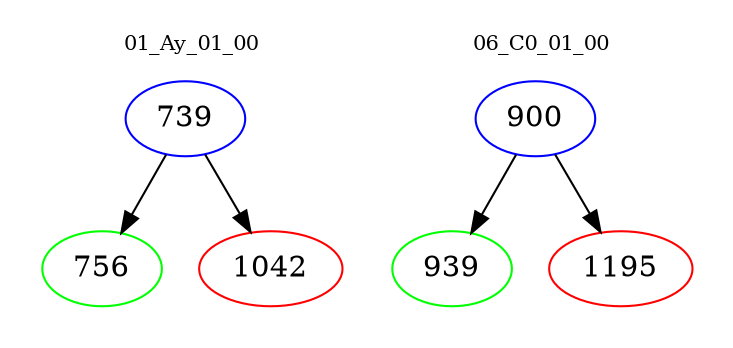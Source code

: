 digraph{
subgraph cluster_0 {
color = white
label = "01_Ay_01_00";
fontsize=10;
T0_739 [label="739", color="blue"]
T0_739 -> T0_756 [color="black"]
T0_756 [label="756", color="green"]
T0_739 -> T0_1042 [color="black"]
T0_1042 [label="1042", color="red"]
}
subgraph cluster_1 {
color = white
label = "06_C0_01_00";
fontsize=10;
T1_900 [label="900", color="blue"]
T1_900 -> T1_939 [color="black"]
T1_939 [label="939", color="green"]
T1_900 -> T1_1195 [color="black"]
T1_1195 [label="1195", color="red"]
}
}
